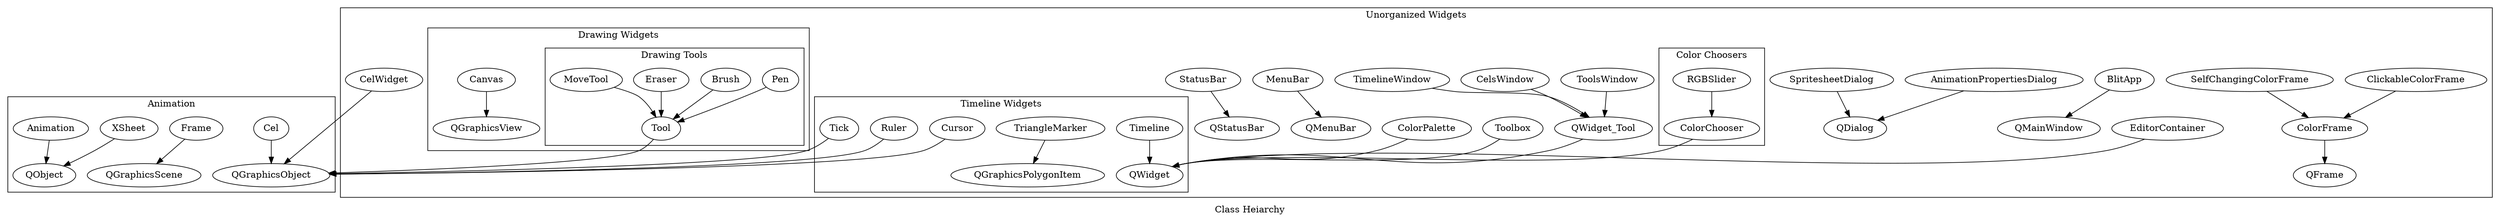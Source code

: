 digraph {
	label="Class Heiarchy";

	// What inherts what (clases)
	QWidget_Tool -> QWidget;		// Not really an inheritance

	subgraph cluster_animation {
		label="Animation";
		Cel -> QGraphicsObject;
		Frame -> QGraphicsScene;
		XSheet -> QObject;
		Animation -> QObject;
	}

	subgraph cluster_widgets {
		label="Unorganized Widgets";
		BlitApp -> QMainWindow;
		SpritesheetDialog -> QDialog;
		AnimationPropertiesDialog -> QDialog;
		TimelineWindow -> QWidget_Tool;
		ToolsWindow -> QWidget_Tool;
		CelsWindow -> QWidget_Tool;
		CelWidget -> QGraphicsObject;
		ColorFrame -> QFrame;
		{SelfChangingColorFrame ClickableColorFrame} -> ColorFrame;
		ColorPalette -> QWidget;
		EditorContainer -> QWidget;	 
		MenuBar -> QMenuBar;
		StatusBar -> QStatusBar;
		Toolbox -> QWidget;

		// Timeline
		subgraph cluster_timeline_widgets {
			label="Timeline Widgets";
			Timeline -> QWidget;
			Cursor -> QGraphicsObject;
			Ruler -> QGraphicsObject;
			Tick -> QGraphicsObject;
			TriangleMarker -> QGraphicsPolygonItem;
		}

		// color choosers
		subgraph cluster_color_chooser_widgets {
			label="Color Choosers";
			ColorChooser -> QWidget;
			RGBSlider -> ColorChooser;
		}

		// Drawing
		subgraph cluster_drawing_widgets {
			label="Drawing Widgets";
			Canvas -> QGraphicsView;

			// Drawing tools
			subgraph cluster_drawing_tools {
				label="Drawing Tools";
				Tool -> QGraphicsObject;
				{Pen Brush Eraser MoveTool} -> Tool;
			}
		}
	}
	

}

